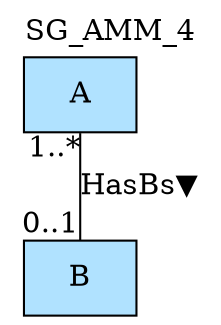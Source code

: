digraph {graph[label=SG_AMM_4,labelloc=tl,labelfontsize=12];
"A"[shape=record,fillcolor=lightskyblue1,style = filled,label="A"];
"B"[shape=record,fillcolor=lightskyblue1,style = filled,label="B"];

"A"->"B"[label="HasBs▼",dir=none,taillabel="1..*",headlabel="0..1"];
}